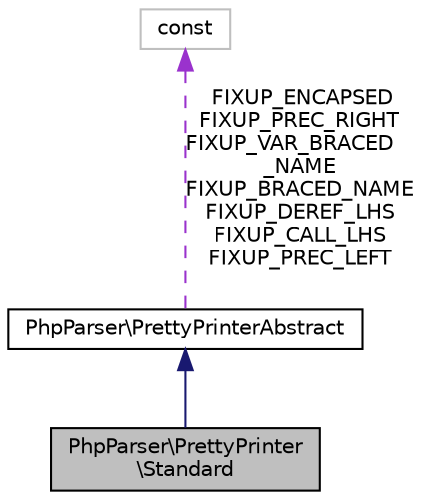 digraph "PhpParser\PrettyPrinter\Standard"
{
  edge [fontname="Helvetica",fontsize="10",labelfontname="Helvetica",labelfontsize="10"];
  node [fontname="Helvetica",fontsize="10",shape=record];
  Node2 [label="PhpParser\\PrettyPrinter\l\\Standard",height=0.2,width=0.4,color="black", fillcolor="grey75", style="filled", fontcolor="black"];
  Node3 -> Node2 [dir="back",color="midnightblue",fontsize="10",style="solid",fontname="Helvetica"];
  Node3 [label="PhpParser\\PrettyPrinterAbstract",height=0.2,width=0.4,color="black", fillcolor="white", style="filled",URL="$classPhpParser_1_1PrettyPrinterAbstract.html"];
  Node4 -> Node3 [dir="back",color="darkorchid3",fontsize="10",style="dashed",label=" FIXUP_ENCAPSED\nFIXUP_PREC_RIGHT\nFIXUP_VAR_BRACED\l_NAME\nFIXUP_BRACED_NAME\nFIXUP_DEREF_LHS\nFIXUP_CALL_LHS\nFIXUP_PREC_LEFT" ,fontname="Helvetica"];
  Node4 [label="const",height=0.2,width=0.4,color="grey75", fillcolor="white", style="filled"];
}
